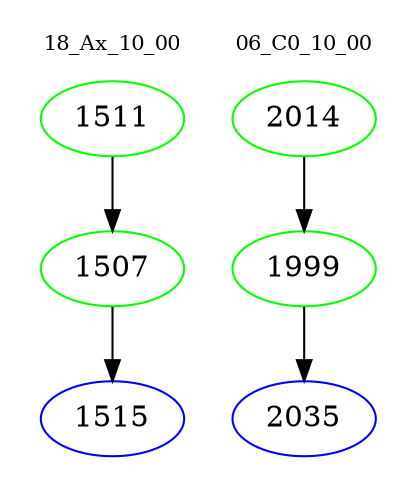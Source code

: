digraph{
subgraph cluster_0 {
color = white
label = "18_Ax_10_00";
fontsize=10;
T0_1511 [label="1511", color="green"]
T0_1511 -> T0_1507 [color="black"]
T0_1507 [label="1507", color="green"]
T0_1507 -> T0_1515 [color="black"]
T0_1515 [label="1515", color="blue"]
}
subgraph cluster_1 {
color = white
label = "06_C0_10_00";
fontsize=10;
T1_2014 [label="2014", color="green"]
T1_2014 -> T1_1999 [color="black"]
T1_1999 [label="1999", color="green"]
T1_1999 -> T1_2035 [color="black"]
T1_2035 [label="2035", color="blue"]
}
}

